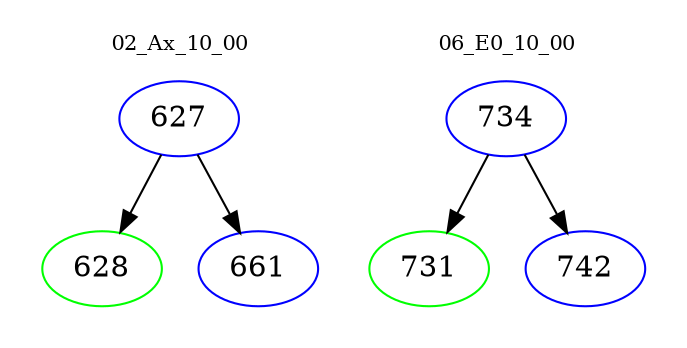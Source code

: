 digraph{
subgraph cluster_0 {
color = white
label = "02_Ax_10_00";
fontsize=10;
T0_627 [label="627", color="blue"]
T0_627 -> T0_628 [color="black"]
T0_628 [label="628", color="green"]
T0_627 -> T0_661 [color="black"]
T0_661 [label="661", color="blue"]
}
subgraph cluster_1 {
color = white
label = "06_E0_10_00";
fontsize=10;
T1_734 [label="734", color="blue"]
T1_734 -> T1_731 [color="black"]
T1_731 [label="731", color="green"]
T1_734 -> T1_742 [color="black"]
T1_742 [label="742", color="blue"]
}
}
